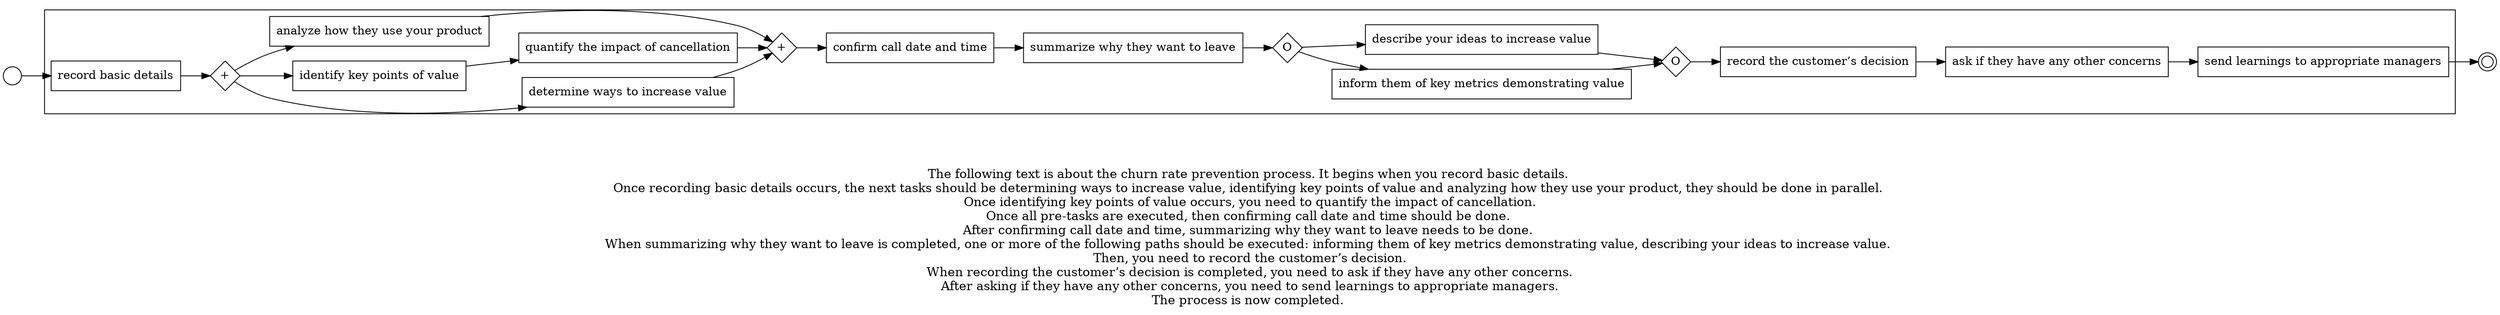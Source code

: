 digraph churn_rate_prevention_process_157 {
	graph [rankdir=LR]
	START_NODE [label="" shape=circle width=0.3]
	subgraph CLUSTER_0 {
		"record basic details" [shape=box]
		"AND_SPLIT--2. Evaluate product usage_R563" [label="+" fixedsize=true shape=diamond width=0.5]
		"record basic details" -> "AND_SPLIT--2. Evaluate product usage_R563"
		"determine ways to increase value" [shape=box]
		"AND_SPLIT--2. Evaluate product usage_R563" -> "determine ways to increase value"
		"identify key points of value" [shape=box]
		"AND_SPLIT--2. Evaluate product usage_R563" -> "identify key points of value"
		"analyze how they use your product" [shape=box]
		"AND_SPLIT--2. Evaluate product usage_R563" -> "analyze how they use your product"
		"quantify the impact of cancellation" [shape=box]
		"identify key points of value" -> "quantify the impact of cancellation"
		"AND_JOIN--2. Evaluate product usage_R563" [label="+" fixedsize=true shape=diamond width=0.5]
		"determine ways to increase value" -> "AND_JOIN--2. Evaluate product usage_R563"
		"quantify the impact of cancellation" -> "AND_JOIN--2. Evaluate product usage_R563"
		"analyze how they use your product" -> "AND_JOIN--2. Evaluate product usage_R563"
		"confirm call date and time" [shape=box]
		"AND_JOIN--2. Evaluate product usage_R563" -> "confirm call date and time"
		"summarize why they want to leave" [shape=box]
		"confirm call date and time" -> "summarize why they want to leave"
		"OR_SPLIT--5. Retention incentives_VQD6" [label=O fixedsize=true shape=diamond width=0.5]
		"summarize why they want to leave" -> "OR_SPLIT--5. Retention incentives_VQD6"
		"inform them of key metrics demonstrating value" [shape=box]
		"OR_SPLIT--5. Retention incentives_VQD6" -> "inform them of key metrics demonstrating value"
		"describe your ideas to increase value" [shape=box]
		"OR_SPLIT--5. Retention incentives_VQD6" -> "describe your ideas to increase value"
		"OR_JOIN--5. Retention incentives_VQD6" [label=O fixedsize=true shape=diamond width=0.5]
		"inform them of key metrics demonstrating value" -> "OR_JOIN--5. Retention incentives_VQD6"
		"describe your ideas to increase value" -> "OR_JOIN--5. Retention incentives_VQD6"
		"record the customer’s decision" [shape=box]
		"OR_JOIN--5. Retention incentives_VQD6" -> "record the customer’s decision"
		"ask if they have any other concerns" [shape=box]
		"record the customer’s decision" -> "ask if they have any other concerns"
		"send learnings to appropriate managers" [shape=box]
		"ask if they have any other concerns" -> "send learnings to appropriate managers"
	}
	START_NODE -> "record basic details"
	END_NODE [label="" shape=doublecircle width=0.2]
	"send learnings to appropriate managers" -> END_NODE
	fontsize=15 label="\n\n
The following text is about the churn rate prevention process. It begins when you record basic details. 
Once recording basic details occurs, the next tasks should be determining ways to increase value, identifying key points of value and analyzing how they use your product, they should be done in parallel. 
Once identifying key points of value occurs, you need to quantify the impact of cancellation.
Once all pre-tasks are executed, then confirming call date and time should be done. 
After confirming call date and time, summarizing why they want to leave needs to be done. 
When summarizing why they want to leave is completed, one or more of the following paths should be executed: informing them of key metrics demonstrating value, describing your ideas to increase value. 
Then, you need to record the customer’s decision.
When recording the customer’s decision is completed, you need to ask if they have any other concerns.
After asking if they have any other concerns, you need to send learnings to appropriate managers.
The process is now completed. 
"
}
